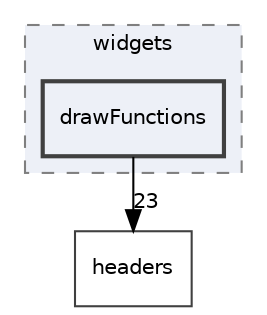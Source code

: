 digraph "games/game/maps/demo/widgets/drawFunctions"
{
 // LATEX_PDF_SIZE
  edge [fontname="Helvetica",fontsize="10",labelfontname="Helvetica",labelfontsize="10"];
  node [fontname="Helvetica",fontsize="10",shape=record];
  compound=true
  subgraph clusterdir_ea997df1340cf12680fadd074a798d48 {
    graph [ bgcolor="#edf0f7", pencolor="grey50", style="filled,dashed,", label="widgets", fontname="Helvetica", fontsize="10", URL="dir_ea997df1340cf12680fadd074a798d48.html"]
  dir_75fceaf7a2230abc7694b1ceea749d55 [shape=box, label="drawFunctions", style="filled,bold,", fillcolor="#edf0f7", color="grey25", URL="dir_75fceaf7a2230abc7694b1ceea749d55.html"];
  }
  dir_7f57b1e41c5acd0e859ae5f3a2b075a9 [shape=box, label="headers", style="", fillcolor="#edf0f7", color="grey25", URL="dir_7f57b1e41c5acd0e859ae5f3a2b075a9.html"];
  dir_75fceaf7a2230abc7694b1ceea749d55->dir_7f57b1e41c5acd0e859ae5f3a2b075a9 [headlabel="23", labeldistance=1.5 headhref="dir_000002_000005.html"];
}
